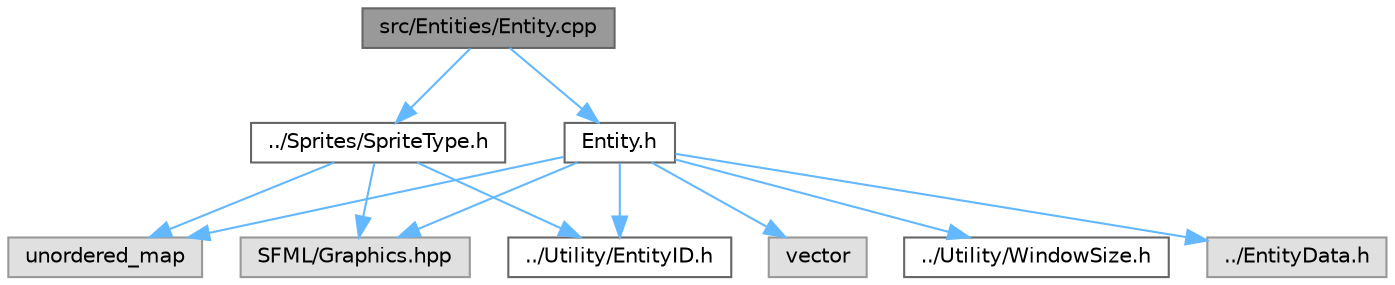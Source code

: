 digraph "src/Entities/Entity.cpp"
{
 // LATEX_PDF_SIZE
  bgcolor="transparent";
  edge [fontname=Helvetica,fontsize=10,labelfontname=Helvetica,labelfontsize=10];
  node [fontname=Helvetica,fontsize=10,shape=box,height=0.2,width=0.4];
  Node1 [id="Node000001",label="src/Entities/Entity.cpp",height=0.2,width=0.4,color="gray40", fillcolor="grey60", style="filled", fontcolor="black",tooltip=" "];
  Node1 -> Node2 [id="edge12_Node000001_Node000002",color="steelblue1",style="solid",tooltip=" "];
  Node2 [id="Node000002",label="Entity.h",height=0.2,width=0.4,color="grey40", fillcolor="white", style="filled",URL="$_entity_8h.html",tooltip=" "];
  Node2 -> Node3 [id="edge13_Node000002_Node000003",color="steelblue1",style="solid",tooltip=" "];
  Node3 [id="Node000003",label="vector",height=0.2,width=0.4,color="grey60", fillcolor="#E0E0E0", style="filled",tooltip=" "];
  Node2 -> Node4 [id="edge14_Node000002_Node000004",color="steelblue1",style="solid",tooltip=" "];
  Node4 [id="Node000004",label="unordered_map",height=0.2,width=0.4,color="grey60", fillcolor="#E0E0E0", style="filled",tooltip=" "];
  Node2 -> Node5 [id="edge15_Node000002_Node000005",color="steelblue1",style="solid",tooltip=" "];
  Node5 [id="Node000005",label="SFML/Graphics.hpp",height=0.2,width=0.4,color="grey60", fillcolor="#E0E0E0", style="filled",tooltip=" "];
  Node2 -> Node6 [id="edge16_Node000002_Node000006",color="steelblue1",style="solid",tooltip=" "];
  Node6 [id="Node000006",label="../Utility/WindowSize.h",height=0.2,width=0.4,color="grey40", fillcolor="white", style="filled",URL="$_window_size_8h.html",tooltip=" "];
  Node2 -> Node7 [id="edge17_Node000002_Node000007",color="steelblue1",style="solid",tooltip=" "];
  Node7 [id="Node000007",label="../Utility/EntityID.h",height=0.2,width=0.4,color="grey40", fillcolor="white", style="filled",URL="$_entity_i_d_8h.html",tooltip=" "];
  Node2 -> Node8 [id="edge18_Node000002_Node000008",color="steelblue1",style="solid",tooltip=" "];
  Node8 [id="Node000008",label="../EntityData.h",height=0.2,width=0.4,color="grey60", fillcolor="#E0E0E0", style="filled",tooltip=" "];
  Node1 -> Node9 [id="edge19_Node000001_Node000009",color="steelblue1",style="solid",tooltip=" "];
  Node9 [id="Node000009",label="../Sprites/SpriteType.h",height=0.2,width=0.4,color="grey40", fillcolor="white", style="filled",URL="$_sprite_type_8h.html",tooltip=" "];
  Node9 -> Node4 [id="edge20_Node000009_Node000004",color="steelblue1",style="solid",tooltip=" "];
  Node9 -> Node5 [id="edge21_Node000009_Node000005",color="steelblue1",style="solid",tooltip=" "];
  Node9 -> Node7 [id="edge22_Node000009_Node000007",color="steelblue1",style="solid",tooltip=" "];
}
